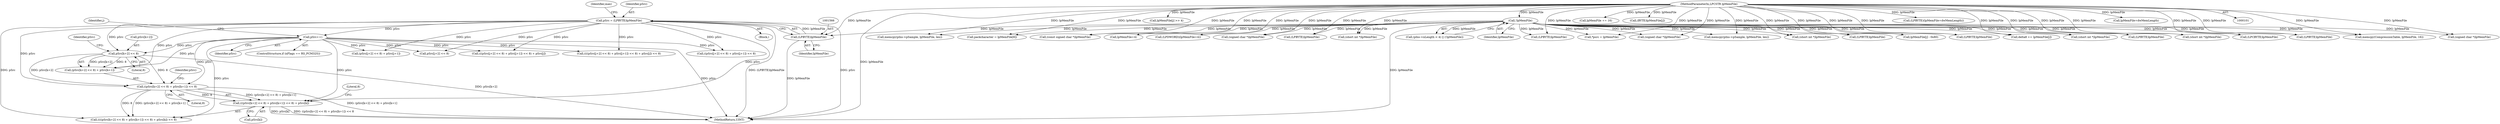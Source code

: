digraph "1_gstreamer_bc2cdd57d549ab3ba59782e9b395d0cd683fd3ac@array" {
"1001664" [label="(Call,(((pSrc[k+2] << 8) + pSrc[k+1]) << 8) + pSrc[k])"];
"1001665" [label="(Call,((pSrc[k+2] << 8) + pSrc[k+1]) << 8)"];
"1001667" [label="(Call,pSrc[k+2] << 8)"];
"1001563" [label="(Call,pSrc = (LPBYTE)lpMemFile)"];
"1001565" [label="(Call,(LPBYTE)lpMemFile)"];
"1000129" [label="(Call,!lpMemFile)"];
"1000104" [label="(MethodParameterIn,LPCSTR lpMemFile)"];
"1001576" [label="(Call,pSrc++)"];
"1000130" [label="(Identifier,lpMemFile)"];
"1001673" [label="(Literal,8)"];
"1001597" [label="(Call,pSrc[j+2] << 8)"];
"1000265" [label="(Call,(const signed char *)lpMemFile)"];
"1000466" [label="(Call,memcpy(pIns->pSample, lpMemFile, len))"];
"1001180" [label="(Call,packcharacter = lpMemFile[8])"];
"1001581" [label="(Identifier,j)"];
"1001565" [label="(Call,(LPBYTE)lpMemFile)"];
"1001681" [label="(Identifier,pSrc)"];
"1000355" [label="(Call,lpMemFile[j] >> 4)"];
"1001564" [label="(Identifier,pSrc)"];
"1001594" [label="(Call,(((pSrc[j+2] << 8) + pSrc[j+1]) << 8) + pSrc[j])"];
"1001197" [label="(Call,(LPDWORD)(lpMemFile+4))"];
"1001572" [label="(ControlStructure,if (nFlags == RS_PCM32S))"];
"1000537" [label="(Call,(signed char *)lpMemFile)"];
"1001683" [label="(Literal,8)"];
"1001563" [label="(Call,pSrc = (LPBYTE)lpMemFile)"];
"1001665" [label="(Call,((pSrc[k+2] << 8) + pSrc[k+1]) << 8)"];
"1001176" [label="(Call,*psrc = lpMemFile)"];
"1001015" [label="(Call,(LPBYTE)lpMemFile)"];
"1001272" [label="(Call,delta8 += lpMemFile[j])"];
"1001106" [label="(Call,(short int *)lpMemFile)"];
"1001199" [label="(Call,lpMemFile+4)"];
"1001576" [label="(Call,pSrc++)"];
"1000129" [label="(Call,!lpMemFile)"];
"1000123" [label="(Call,(pIns->nLength < 4) || (!lpMemFile))"];
"1001675" [label="(Identifier,pSrc)"];
"1000957" [label="(Call,(LPBYTE)lpMemFile)"];
"1001593" [label="(Call,((((pSrc[j+2] << 8) + pSrc[j+1]) << 8) + pSrc[j]) << 8)"];
"1001664" [label="(Call,(((pSrc[k+2] << 8) + pSrc[k+1]) << 8) + pSrc[k])"];
"1001595" [label="(Call,((pSrc[j+2] << 8) + pSrc[j+1]) << 8)"];
"1000318" [label="(Call,lpMemFile += 16)"];
"1000345" [label="(Call,(BYTE)lpMemFile[j])"];
"1001500" [label="(Call,(LPBYTE)lpMemFile)"];
"1002045" [label="(MethodReturn,UINT)"];
"1001668" [label="(Call,pSrc[k+2])"];
"1002009" [label="(Call,memcpy(pIns->pSample, lpMemFile, len))"];
"1000238" [label="(Call,lpMemFile[j] - 0x80)"];
"1001667" [label="(Call,pSrc[k+2] << 8)"];
"1001680" [label="(Call,pSrc[k])"];
"1001335" [label="(Call,(LPBYTE)lpMemFile)"];
"1000592" [label="(Call,(short int *)lpMemFile)"];
"1001738" [label="(Call,(LPBYTE)lpMemFile)"];
"1001923" [label="(Call,(LPCBYTE)lpMemFile)"];
"1001596" [label="(Call,(pSrc[j+2] << 8) + pSrc[j+1])"];
"1001506" [label="(Call,(LPBYTE)(lpMemFile+dwMemLength))"];
"1001663" [label="(Call,((((pSrc[k+2] << 8) + pSrc[k+1]) << 8) + pSrc[k]) << 8)"];
"1000972" [label="(Call,(LPBYTE)lpMemFile)"];
"1001570" [label="(Identifier,max)"];
"1001567" [label="(Identifier,lpMemFile)"];
"1001552" [label="(Block,)"];
"1001666" [label="(Call,(pSrc[k+2] << 8) + pSrc[k+1])"];
"1000104" [label="(MethodParameterIn,LPCSTR lpMemFile)"];
"1000314" [label="(Call,memcpy(CompressionTable, lpMemFile, 16))"];
"1000643" [label="(Call,(signed char *)lpMemFile)"];
"1000844" [label="(Call,(short int *)lpMemFile)"];
"1001508" [label="(Call,lpMemFile+dwMemLength)"];
"1000729" [label="(Call,(signed char *)lpMemFile)"];
"1000420" [label="(Call,(short int *)lpMemFile)"];
"1001577" [label="(Identifier,pSrc)"];
"1001679" [label="(Literal,8)"];
"1001664" -> "1001663"  [label="AST: "];
"1001664" -> "1001680"  [label="CFG: "];
"1001665" -> "1001664"  [label="AST: "];
"1001680" -> "1001664"  [label="AST: "];
"1001683" -> "1001664"  [label="CFG: "];
"1001664" -> "1002045"  [label="DDG: pSrc[k]"];
"1001664" -> "1002045"  [label="DDG: ((pSrc[k+2] << 8) + pSrc[k+1]) << 8"];
"1001665" -> "1001664"  [label="DDG: (pSrc[k+2] << 8) + pSrc[k+1]"];
"1001665" -> "1001664"  [label="DDG: 8"];
"1001563" -> "1001664"  [label="DDG: pSrc"];
"1001576" -> "1001664"  [label="DDG: pSrc"];
"1001665" -> "1001679"  [label="CFG: "];
"1001666" -> "1001665"  [label="AST: "];
"1001679" -> "1001665"  [label="AST: "];
"1001681" -> "1001665"  [label="CFG: "];
"1001665" -> "1002045"  [label="DDG: (pSrc[k+2] << 8) + pSrc[k+1]"];
"1001665" -> "1001663"  [label="DDG: (pSrc[k+2] << 8) + pSrc[k+1]"];
"1001665" -> "1001663"  [label="DDG: 8"];
"1001667" -> "1001665"  [label="DDG: pSrc[k+2]"];
"1001667" -> "1001665"  [label="DDG: 8"];
"1001563" -> "1001665"  [label="DDG: pSrc"];
"1001576" -> "1001665"  [label="DDG: pSrc"];
"1001667" -> "1001666"  [label="AST: "];
"1001667" -> "1001673"  [label="CFG: "];
"1001668" -> "1001667"  [label="AST: "];
"1001673" -> "1001667"  [label="AST: "];
"1001675" -> "1001667"  [label="CFG: "];
"1001667" -> "1002045"  [label="DDG: pSrc[k+2]"];
"1001667" -> "1001666"  [label="DDG: pSrc[k+2]"];
"1001667" -> "1001666"  [label="DDG: 8"];
"1001563" -> "1001667"  [label="DDG: pSrc"];
"1001576" -> "1001667"  [label="DDG: pSrc"];
"1001563" -> "1001552"  [label="AST: "];
"1001563" -> "1001565"  [label="CFG: "];
"1001564" -> "1001563"  [label="AST: "];
"1001565" -> "1001563"  [label="AST: "];
"1001570" -> "1001563"  [label="CFG: "];
"1001563" -> "1002045"  [label="DDG: (LPBYTE)lpMemFile"];
"1001563" -> "1002045"  [label="DDG: pSrc"];
"1001565" -> "1001563"  [label="DDG: lpMemFile"];
"1001563" -> "1001576"  [label="DDG: pSrc"];
"1001563" -> "1001593"  [label="DDG: pSrc"];
"1001563" -> "1001595"  [label="DDG: pSrc"];
"1001563" -> "1001597"  [label="DDG: pSrc"];
"1001563" -> "1001596"  [label="DDG: pSrc"];
"1001563" -> "1001594"  [label="DDG: pSrc"];
"1001563" -> "1001663"  [label="DDG: pSrc"];
"1001563" -> "1001666"  [label="DDG: pSrc"];
"1001565" -> "1001567"  [label="CFG: "];
"1001566" -> "1001565"  [label="AST: "];
"1001567" -> "1001565"  [label="AST: "];
"1001565" -> "1002045"  [label="DDG: lpMemFile"];
"1000129" -> "1001565"  [label="DDG: lpMemFile"];
"1000104" -> "1001565"  [label="DDG: lpMemFile"];
"1000129" -> "1000123"  [label="AST: "];
"1000129" -> "1000130"  [label="CFG: "];
"1000130" -> "1000129"  [label="AST: "];
"1000123" -> "1000129"  [label="CFG: "];
"1000129" -> "1002045"  [label="DDG: lpMemFile"];
"1000129" -> "1000123"  [label="DDG: lpMemFile"];
"1000104" -> "1000129"  [label="DDG: lpMemFile"];
"1000129" -> "1000238"  [label="DDG: lpMemFile"];
"1000129" -> "1000265"  [label="DDG: lpMemFile"];
"1000129" -> "1000314"  [label="DDG: lpMemFile"];
"1000129" -> "1000420"  [label="DDG: lpMemFile"];
"1000129" -> "1000466"  [label="DDG: lpMemFile"];
"1000129" -> "1000537"  [label="DDG: lpMemFile"];
"1000129" -> "1000592"  [label="DDG: lpMemFile"];
"1000129" -> "1000643"  [label="DDG: lpMemFile"];
"1000129" -> "1000729"  [label="DDG: lpMemFile"];
"1000129" -> "1000844"  [label="DDG: lpMemFile"];
"1000129" -> "1000957"  [label="DDG: lpMemFile"];
"1000129" -> "1000972"  [label="DDG: lpMemFile"];
"1000129" -> "1001015"  [label="DDG: lpMemFile"];
"1000129" -> "1001106"  [label="DDG: lpMemFile"];
"1000129" -> "1001176"  [label="DDG: lpMemFile"];
"1000129" -> "1001180"  [label="DDG: lpMemFile"];
"1000129" -> "1001197"  [label="DDG: lpMemFile"];
"1000129" -> "1001199"  [label="DDG: lpMemFile"];
"1000129" -> "1001272"  [label="DDG: lpMemFile"];
"1000129" -> "1001335"  [label="DDG: lpMemFile"];
"1000129" -> "1001500"  [label="DDG: lpMemFile"];
"1000129" -> "1001738"  [label="DDG: lpMemFile"];
"1000129" -> "1001923"  [label="DDG: lpMemFile"];
"1000129" -> "1002009"  [label="DDG: lpMemFile"];
"1000104" -> "1000101"  [label="AST: "];
"1000104" -> "1002045"  [label="DDG: lpMemFile"];
"1000104" -> "1000238"  [label="DDG: lpMemFile"];
"1000104" -> "1000265"  [label="DDG: lpMemFile"];
"1000104" -> "1000314"  [label="DDG: lpMemFile"];
"1000104" -> "1000318"  [label="DDG: lpMemFile"];
"1000104" -> "1000345"  [label="DDG: lpMemFile"];
"1000104" -> "1000355"  [label="DDG: lpMemFile"];
"1000104" -> "1000420"  [label="DDG: lpMemFile"];
"1000104" -> "1000466"  [label="DDG: lpMemFile"];
"1000104" -> "1000537"  [label="DDG: lpMemFile"];
"1000104" -> "1000592"  [label="DDG: lpMemFile"];
"1000104" -> "1000643"  [label="DDG: lpMemFile"];
"1000104" -> "1000729"  [label="DDG: lpMemFile"];
"1000104" -> "1000844"  [label="DDG: lpMemFile"];
"1000104" -> "1000957"  [label="DDG: lpMemFile"];
"1000104" -> "1000972"  [label="DDG: lpMemFile"];
"1000104" -> "1001015"  [label="DDG: lpMemFile"];
"1000104" -> "1001106"  [label="DDG: lpMemFile"];
"1000104" -> "1001176"  [label="DDG: lpMemFile"];
"1000104" -> "1001180"  [label="DDG: lpMemFile"];
"1000104" -> "1001197"  [label="DDG: lpMemFile"];
"1000104" -> "1001199"  [label="DDG: lpMemFile"];
"1000104" -> "1001272"  [label="DDG: lpMemFile"];
"1000104" -> "1001335"  [label="DDG: lpMemFile"];
"1000104" -> "1001500"  [label="DDG: lpMemFile"];
"1000104" -> "1001506"  [label="DDG: lpMemFile"];
"1000104" -> "1001508"  [label="DDG: lpMemFile"];
"1000104" -> "1001738"  [label="DDG: lpMemFile"];
"1000104" -> "1001923"  [label="DDG: lpMemFile"];
"1000104" -> "1002009"  [label="DDG: lpMemFile"];
"1001576" -> "1001572"  [label="AST: "];
"1001576" -> "1001577"  [label="CFG: "];
"1001577" -> "1001576"  [label="AST: "];
"1001581" -> "1001576"  [label="CFG: "];
"1001576" -> "1002045"  [label="DDG: pSrc"];
"1001576" -> "1001593"  [label="DDG: pSrc"];
"1001576" -> "1001595"  [label="DDG: pSrc"];
"1001576" -> "1001597"  [label="DDG: pSrc"];
"1001576" -> "1001596"  [label="DDG: pSrc"];
"1001576" -> "1001594"  [label="DDG: pSrc"];
"1001576" -> "1001663"  [label="DDG: pSrc"];
"1001576" -> "1001666"  [label="DDG: pSrc"];
}
